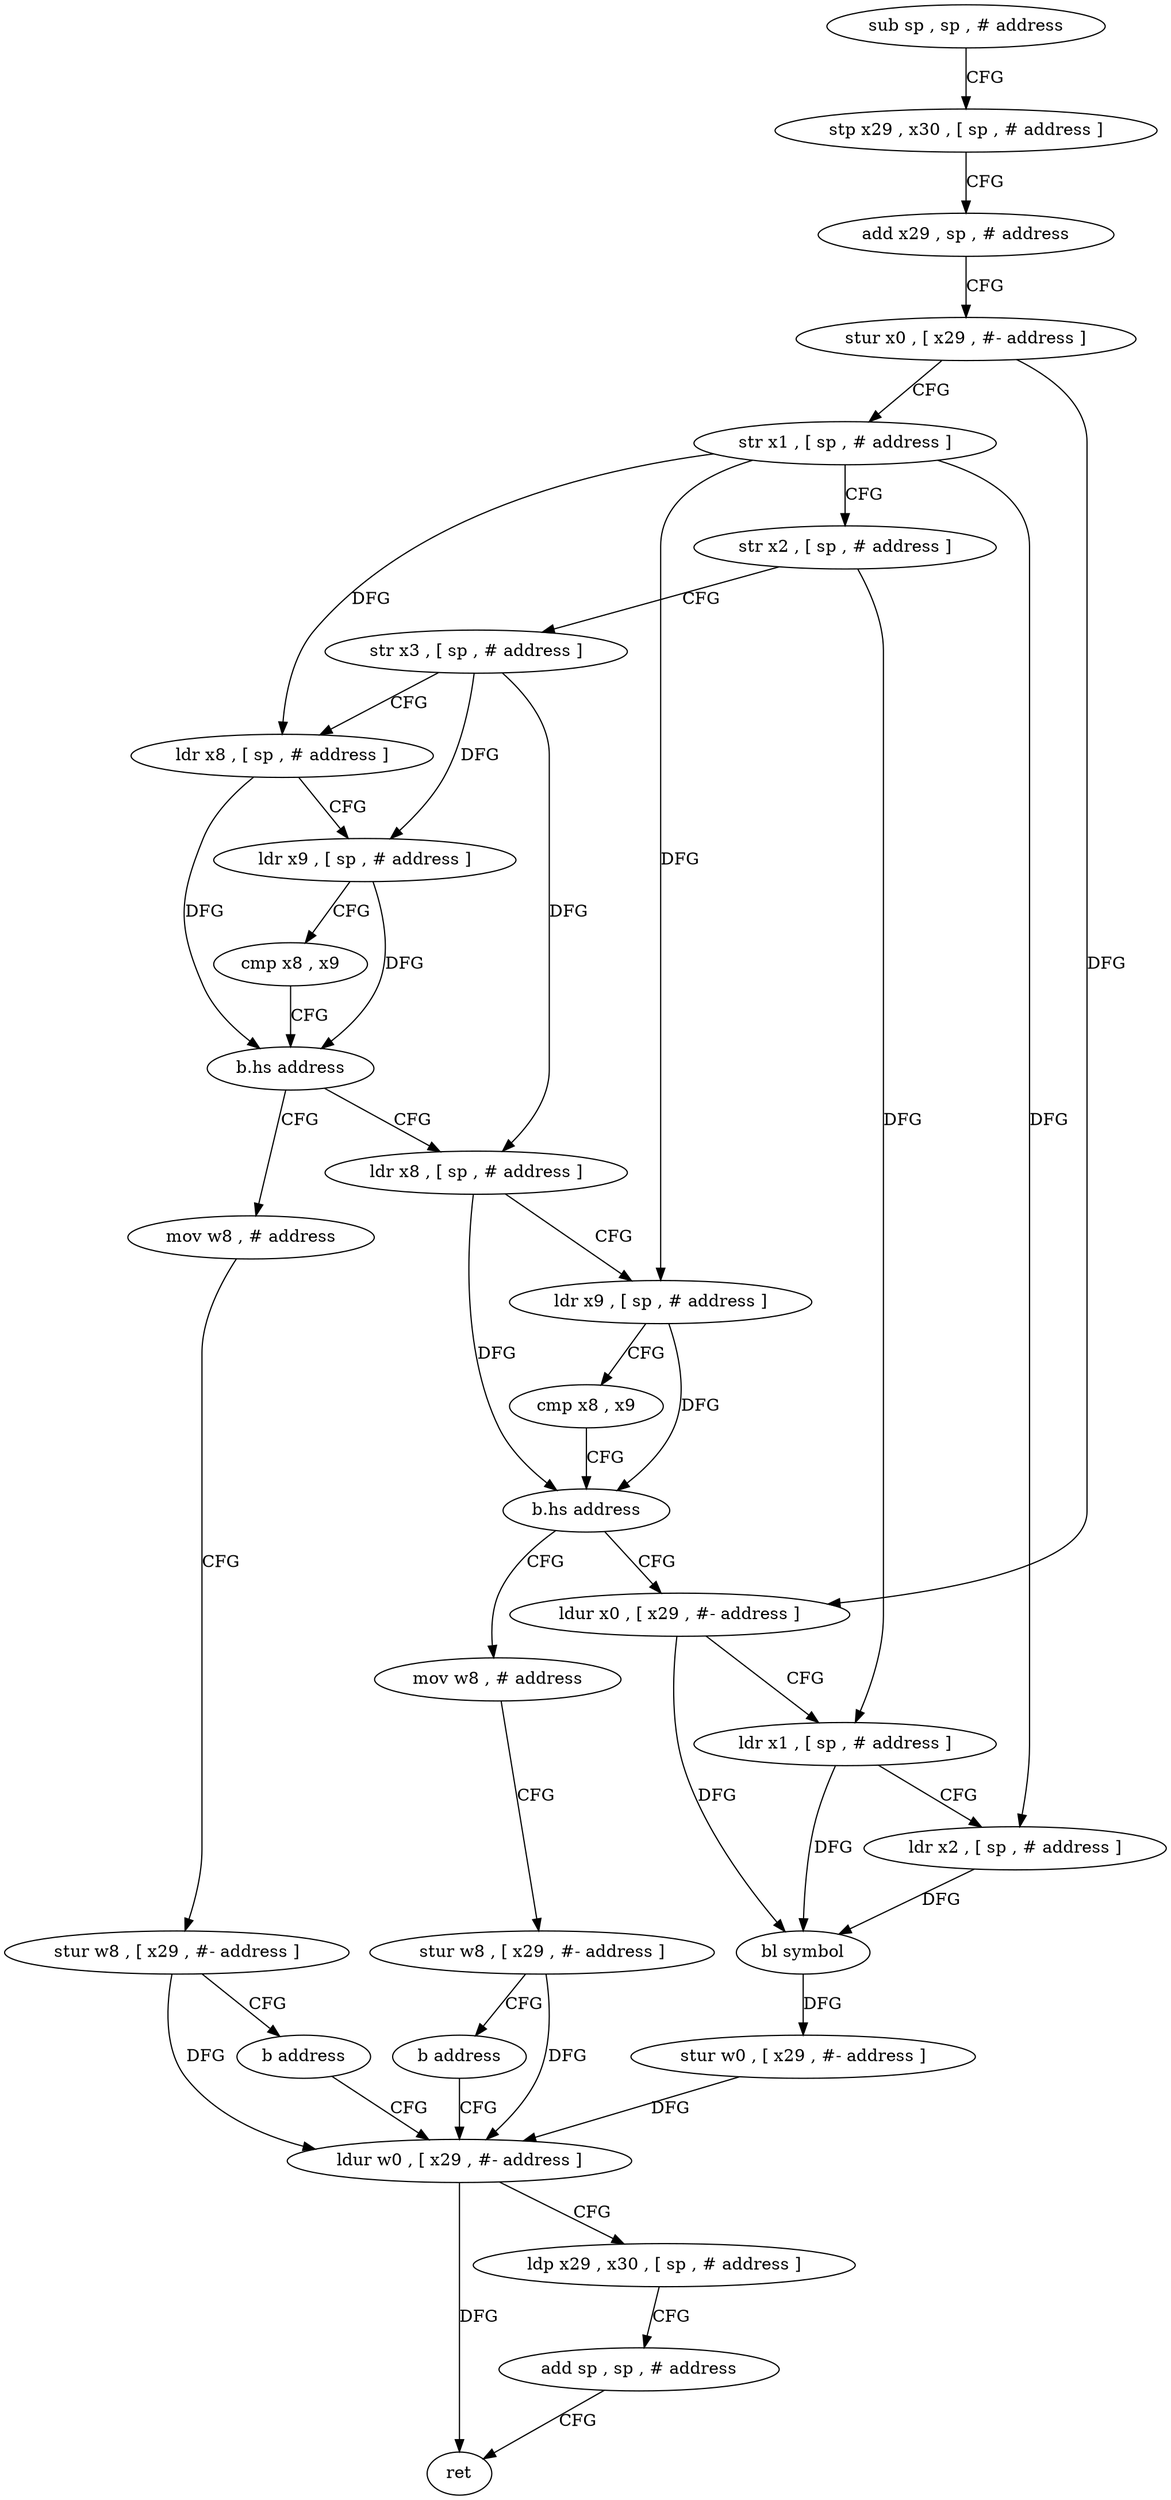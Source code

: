 digraph "func" {
"4208684" [label = "sub sp , sp , # address" ]
"4208688" [label = "stp x29 , x30 , [ sp , # address ]" ]
"4208692" [label = "add x29 , sp , # address" ]
"4208696" [label = "stur x0 , [ x29 , #- address ]" ]
"4208700" [label = "str x1 , [ sp , # address ]" ]
"4208704" [label = "str x2 , [ sp , # address ]" ]
"4208708" [label = "str x3 , [ sp , # address ]" ]
"4208712" [label = "ldr x8 , [ sp , # address ]" ]
"4208716" [label = "ldr x9 , [ sp , # address ]" ]
"4208720" [label = "cmp x8 , x9" ]
"4208724" [label = "b.hs address" ]
"4208740" [label = "ldr x8 , [ sp , # address ]" ]
"4208728" [label = "mov w8 , # address" ]
"4208744" [label = "ldr x9 , [ sp , # address ]" ]
"4208748" [label = "cmp x8 , x9" ]
"4208752" [label = "b.hs address" ]
"4208768" [label = "ldur x0 , [ x29 , #- address ]" ]
"4208756" [label = "mov w8 , # address" ]
"4208732" [label = "stur w8 , [ x29 , #- address ]" ]
"4208736" [label = "b address" ]
"4208788" [label = "ldur w0 , [ x29 , #- address ]" ]
"4208772" [label = "ldr x1 , [ sp , # address ]" ]
"4208776" [label = "ldr x2 , [ sp , # address ]" ]
"4208780" [label = "bl symbol" ]
"4208784" [label = "stur w0 , [ x29 , #- address ]" ]
"4208760" [label = "stur w8 , [ x29 , #- address ]" ]
"4208764" [label = "b address" ]
"4208792" [label = "ldp x29 , x30 , [ sp , # address ]" ]
"4208796" [label = "add sp , sp , # address" ]
"4208800" [label = "ret" ]
"4208684" -> "4208688" [ label = "CFG" ]
"4208688" -> "4208692" [ label = "CFG" ]
"4208692" -> "4208696" [ label = "CFG" ]
"4208696" -> "4208700" [ label = "CFG" ]
"4208696" -> "4208768" [ label = "DFG" ]
"4208700" -> "4208704" [ label = "CFG" ]
"4208700" -> "4208712" [ label = "DFG" ]
"4208700" -> "4208744" [ label = "DFG" ]
"4208700" -> "4208776" [ label = "DFG" ]
"4208704" -> "4208708" [ label = "CFG" ]
"4208704" -> "4208772" [ label = "DFG" ]
"4208708" -> "4208712" [ label = "CFG" ]
"4208708" -> "4208716" [ label = "DFG" ]
"4208708" -> "4208740" [ label = "DFG" ]
"4208712" -> "4208716" [ label = "CFG" ]
"4208712" -> "4208724" [ label = "DFG" ]
"4208716" -> "4208720" [ label = "CFG" ]
"4208716" -> "4208724" [ label = "DFG" ]
"4208720" -> "4208724" [ label = "CFG" ]
"4208724" -> "4208740" [ label = "CFG" ]
"4208724" -> "4208728" [ label = "CFG" ]
"4208740" -> "4208744" [ label = "CFG" ]
"4208740" -> "4208752" [ label = "DFG" ]
"4208728" -> "4208732" [ label = "CFG" ]
"4208744" -> "4208748" [ label = "CFG" ]
"4208744" -> "4208752" [ label = "DFG" ]
"4208748" -> "4208752" [ label = "CFG" ]
"4208752" -> "4208768" [ label = "CFG" ]
"4208752" -> "4208756" [ label = "CFG" ]
"4208768" -> "4208772" [ label = "CFG" ]
"4208768" -> "4208780" [ label = "DFG" ]
"4208756" -> "4208760" [ label = "CFG" ]
"4208732" -> "4208736" [ label = "CFG" ]
"4208732" -> "4208788" [ label = "DFG" ]
"4208736" -> "4208788" [ label = "CFG" ]
"4208788" -> "4208792" [ label = "CFG" ]
"4208788" -> "4208800" [ label = "DFG" ]
"4208772" -> "4208776" [ label = "CFG" ]
"4208772" -> "4208780" [ label = "DFG" ]
"4208776" -> "4208780" [ label = "DFG" ]
"4208780" -> "4208784" [ label = "DFG" ]
"4208784" -> "4208788" [ label = "DFG" ]
"4208760" -> "4208764" [ label = "CFG" ]
"4208760" -> "4208788" [ label = "DFG" ]
"4208764" -> "4208788" [ label = "CFG" ]
"4208792" -> "4208796" [ label = "CFG" ]
"4208796" -> "4208800" [ label = "CFG" ]
}
